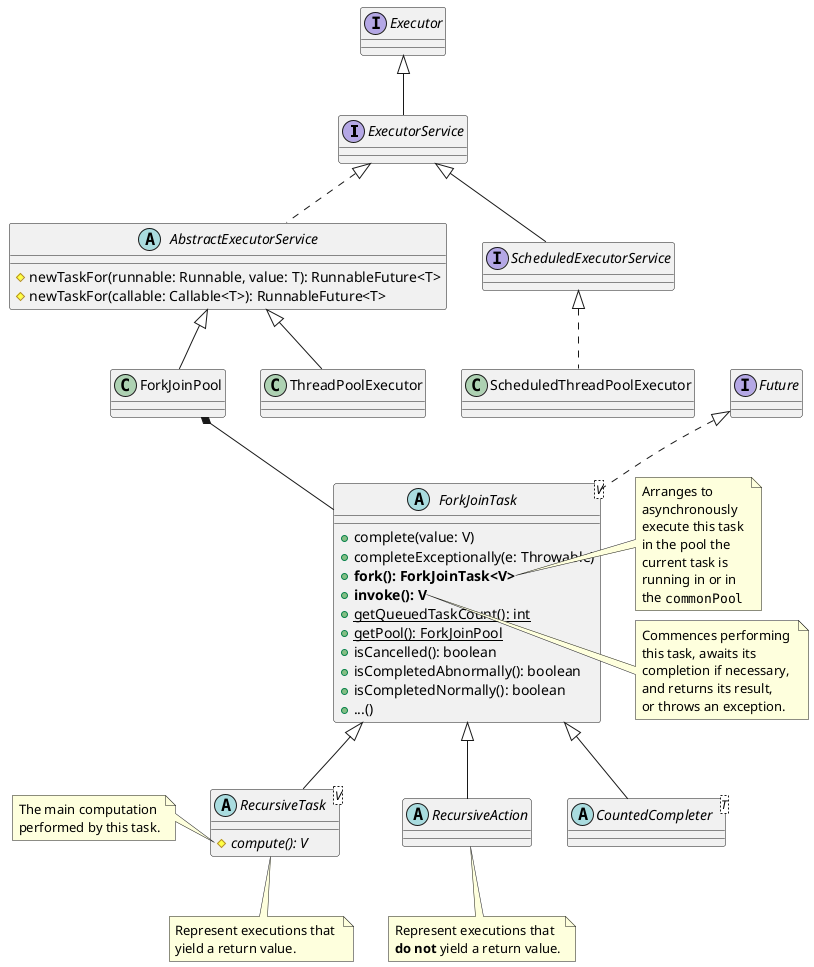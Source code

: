 @startuml executor-classes

interface ExecutorService extends Executor

abstract class AbstractExecutorService implements ExecutorService {
    #newTaskFor(runnable: Runnable, value: T): RunnableFuture<T>
    #newTaskFor(callable: Callable<T>): RunnableFuture<T>
}

class ForkJoinPool extends AbstractExecutorService
class ThreadPoolExecutor extends AbstractExecutorService

abstract class ForkJoinTask<V> implements Future {
    +complete(value: V)
    +completeExceptionally(e: Throwable)
    +**fork(): ForkJoinTask<V>**
    +**invoke(): V**
    +{static} getQueuedTaskCount(): int
    +{static} getPool(): ForkJoinPool
    +isCancelled(): boolean
    +isCompletedAbnormally(): boolean
    +isCompletedNormally(): boolean
    +...()
}
note right of ForkJoinTask::fork
    Arranges to 
    asynchronously 
    execute this task 
    in the pool the 
    current task is 
    running in or in
    the ""commonPool""
end note
note right of ForkJoinTask::invoke
    Commences performing 
    this task, awaits its 
    completion if necessary, 
    and returns its result,
    or throws an exception.
end note
ForkJoinPool *-- ForkJoinTask

abstract class RecursiveTask<V> extends ForkJoinTask {
    #{abstract}compute(): V
}
note left of RecursiveTask::compute
    The main computation 
    performed by this task.
end note
note bottom of RecursiveTask
    Represent executions that 
    yield a return value.
end note

abstract class RecursiveAction extends ForkJoinTask
note bottom of RecursiveAction
    Represent executions that 
    **do not** yield a return value.
end note

abstract class CountedCompleter<T> extends ForkJoinTask

interface ScheduledExecutorService extends ExecutorService

class ScheduledThreadPoolExecutor implements ScheduledExecutorService

@enduml